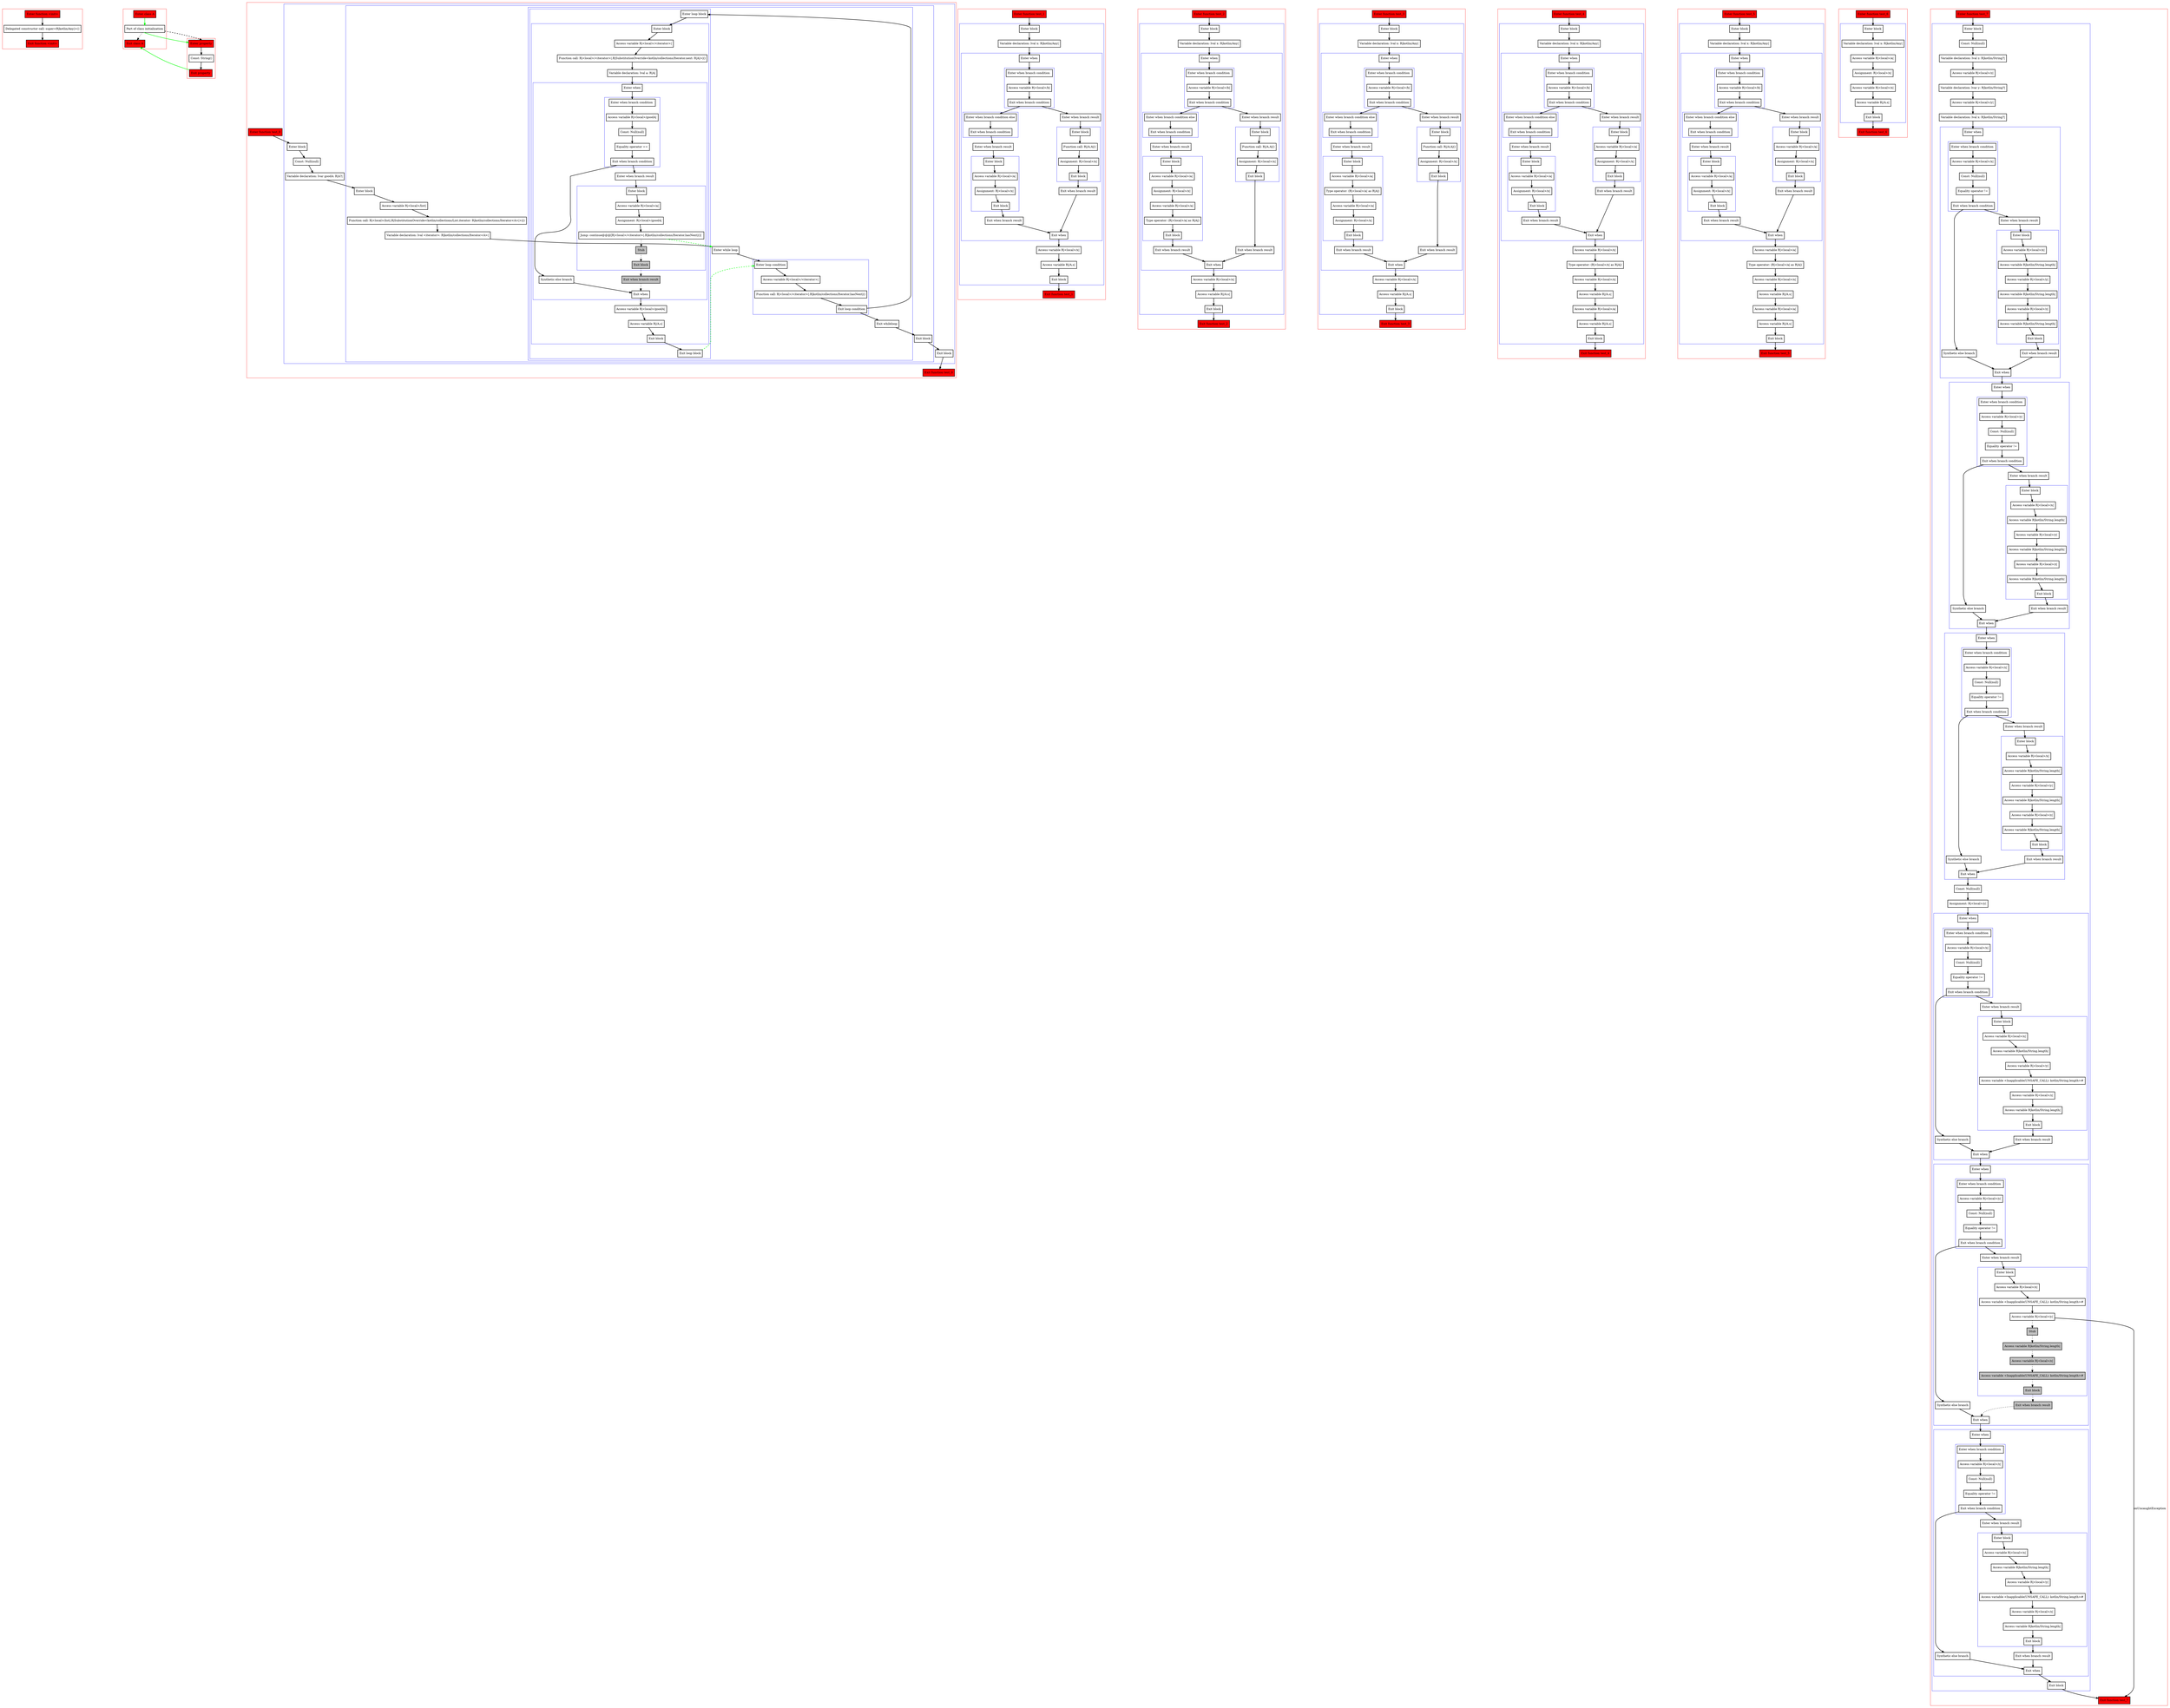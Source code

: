 digraph boundSmartcastsInBranches_kt {
    graph [nodesep=3]
    node [shape=box penwidth=2]
    edge [penwidth=2]

    subgraph cluster_0 {
        color=red
        0 [label="Enter function <init>" style="filled" fillcolor=red];
        1 [label="Delegated constructor call: super<R|kotlin/Any|>()"];
        2 [label="Exit function <init>" style="filled" fillcolor=red];
    }
    0 -> {1};
    1 -> {2};

    subgraph cluster_1 {
        color=red
        3 [label="Enter property" style="filled" fillcolor=red];
        4 [label="Const: String()"];
        5 [label="Exit property" style="filled" fillcolor=red];
    }
    3 -> {4};
    4 -> {5};
    5 -> {8} [color=green];

    subgraph cluster_2 {
        color=red
        6 [label="Enter class A" style="filled" fillcolor=red];
        7 [label="Part of class initialization"];
        8 [label="Exit class A" style="filled" fillcolor=red];
    }
    6 -> {7} [color=green];
    7 -> {8} [style=dotted];
    7 -> {3} [color=green];
    7 -> {3} [style=dashed];

    subgraph cluster_3 {
        color=red
        9 [label="Enter function test_0" style="filled" fillcolor=red];
        subgraph cluster_4 {
            color=blue
            10 [label="Enter block"];
            11 [label="Const: Null(null)"];
            12 [label="Variable declaration: lvar goodA: R|A?|"];
            subgraph cluster_5 {
                color=blue
                13 [label="Enter block"];
                14 [label="Access variable R|<local>/list|"];
                15 [label="Function call: R|<local>/list|.R|SubstitutionOverride<kotlin/collections/List.iterator: R|kotlin/collections/Iterator<A>|>|()"];
                16 [label="Variable declaration: lval <iterator>: R|kotlin/collections/Iterator<A>|"];
                subgraph cluster_6 {
                    color=blue
                    17 [label="Enter while loop"];
                    subgraph cluster_7 {
                        color=blue
                        18 [label="Enter loop condition"];
                        19 [label="Access variable R|<local>/<iterator>|"];
                        20 [label="Function call: R|<local>/<iterator>|.R|kotlin/collections/Iterator.hasNext|()"];
                        21 [label="Exit loop condition"];
                    }
                    subgraph cluster_8 {
                        color=blue
                        22 [label="Enter loop block"];
                        subgraph cluster_9 {
                            color=blue
                            23 [label="Enter block"];
                            24 [label="Access variable R|<local>/<iterator>|"];
                            25 [label="Function call: R|<local>/<iterator>|.R|SubstitutionOverride<kotlin/collections/Iterator.next: R|A|>|()"];
                            26 [label="Variable declaration: lval a: R|A|"];
                            subgraph cluster_10 {
                                color=blue
                                27 [label="Enter when"];
                                subgraph cluster_11 {
                                    color=blue
                                    28 [label="Enter when branch condition "];
                                    29 [label="Access variable R|<local>/goodA|"];
                                    30 [label="Const: Null(null)"];
                                    31 [label="Equality operator =="];
                                    32 [label="Exit when branch condition"];
                                }
                                33 [label="Synthetic else branch"];
                                34 [label="Enter when branch result"];
                                subgraph cluster_12 {
                                    color=blue
                                    35 [label="Enter block"];
                                    36 [label="Access variable R|<local>/a|"];
                                    37 [label="Assignment: R|<local>/goodA|"];
                                    38 [label="Jump: continue@@@[R|<local>/<iterator>|.R|kotlin/collections/Iterator.hasNext|()] "];
                                    39 [label="Stub" style="filled" fillcolor=gray];
                                    40 [label="Exit block" style="filled" fillcolor=gray];
                                }
                                41 [label="Exit when branch result" style="filled" fillcolor=gray];
                                42 [label="Exit when"];
                            }
                            43 [label="Access variable R|<local>/goodA|"];
                            44 [label="Access variable R|/A.s|"];
                            45 [label="Exit block"];
                        }
                        46 [label="Exit loop block"];
                    }
                    47 [label="Exit whileloop"];
                }
                48 [label="Exit block"];
            }
            49 [label="Exit block"];
        }
        50 [label="Exit function test_0" style="filled" fillcolor=red];
    }
    9 -> {10};
    10 -> {11};
    11 -> {12};
    12 -> {13};
    13 -> {14};
    14 -> {15};
    15 -> {16};
    16 -> {17};
    17 -> {18};
    18 -> {19};
    19 -> {20};
    20 -> {21};
    21 -> {47 22};
    22 -> {23};
    23 -> {24};
    24 -> {25};
    25 -> {26};
    26 -> {27};
    27 -> {28};
    28 -> {29};
    29 -> {30};
    30 -> {31};
    31 -> {32};
    32 -> {34 33};
    33 -> {42};
    34 -> {35};
    35 -> {36};
    36 -> {37};
    37 -> {38};
    38 -> {39} [style=dotted];
    38 -> {17} [color=green style=dashed];
    39 -> {40} [style=dotted];
    40 -> {41} [style=dotted];
    41 -> {42} [style=dotted];
    42 -> {43};
    43 -> {44};
    44 -> {45};
    45 -> {46};
    46 -> {18} [color=green style=dashed];
    47 -> {48};
    48 -> {49};
    49 -> {50};

    subgraph cluster_13 {
        color=red
        51 [label="Enter function test_1" style="filled" fillcolor=red];
        subgraph cluster_14 {
            color=blue
            52 [label="Enter block"];
            53 [label="Variable declaration: lval x: R|kotlin/Any|"];
            subgraph cluster_15 {
                color=blue
                54 [label="Enter when"];
                subgraph cluster_16 {
                    color=blue
                    55 [label="Enter when branch condition "];
                    56 [label="Access variable R|<local>/b|"];
                    57 [label="Exit when branch condition"];
                }
                subgraph cluster_17 {
                    color=blue
                    58 [label="Enter when branch condition else"];
                    59 [label="Exit when branch condition"];
                }
                60 [label="Enter when branch result"];
                subgraph cluster_18 {
                    color=blue
                    61 [label="Enter block"];
                    62 [label="Access variable R|<local>/a|"];
                    63 [label="Assignment: R|<local>/x|"];
                    64 [label="Exit block"];
                }
                65 [label="Exit when branch result"];
                66 [label="Enter when branch result"];
                subgraph cluster_19 {
                    color=blue
                    67 [label="Enter block"];
                    68 [label="Function call: R|/A.A|()"];
                    69 [label="Assignment: R|<local>/x|"];
                    70 [label="Exit block"];
                }
                71 [label="Exit when branch result"];
                72 [label="Exit when"];
            }
            73 [label="Access variable R|<local>/x|"];
            74 [label="Access variable R|/A.s|"];
            75 [label="Exit block"];
        }
        76 [label="Exit function test_1" style="filled" fillcolor=red];
    }
    51 -> {52};
    52 -> {53};
    53 -> {54};
    54 -> {55};
    55 -> {56};
    56 -> {57};
    57 -> {66 58};
    58 -> {59};
    59 -> {60};
    60 -> {61};
    61 -> {62};
    62 -> {63};
    63 -> {64};
    64 -> {65};
    65 -> {72};
    66 -> {67};
    67 -> {68};
    68 -> {69};
    69 -> {70};
    70 -> {71};
    71 -> {72};
    72 -> {73};
    73 -> {74};
    74 -> {75};
    75 -> {76};

    subgraph cluster_20 {
        color=red
        77 [label="Enter function test_2" style="filled" fillcolor=red];
        subgraph cluster_21 {
            color=blue
            78 [label="Enter block"];
            79 [label="Variable declaration: lval x: R|kotlin/Any|"];
            subgraph cluster_22 {
                color=blue
                80 [label="Enter when"];
                subgraph cluster_23 {
                    color=blue
                    81 [label="Enter when branch condition "];
                    82 [label="Access variable R|<local>/b|"];
                    83 [label="Exit when branch condition"];
                }
                subgraph cluster_24 {
                    color=blue
                    84 [label="Enter when branch condition else"];
                    85 [label="Exit when branch condition"];
                }
                86 [label="Enter when branch result"];
                subgraph cluster_25 {
                    color=blue
                    87 [label="Enter block"];
                    88 [label="Access variable R|<local>/a|"];
                    89 [label="Assignment: R|<local>/x|"];
                    90 [label="Access variable R|<local>/a|"];
                    91 [label="Type operator: (R|<local>/a| as R|A|)"];
                    92 [label="Exit block"];
                }
                93 [label="Exit when branch result"];
                94 [label="Enter when branch result"];
                subgraph cluster_26 {
                    color=blue
                    95 [label="Enter block"];
                    96 [label="Function call: R|/A.A|()"];
                    97 [label="Assignment: R|<local>/x|"];
                    98 [label="Exit block"];
                }
                99 [label="Exit when branch result"];
                100 [label="Exit when"];
            }
            101 [label="Access variable R|<local>/x|"];
            102 [label="Access variable R|/A.s|"];
            103 [label="Exit block"];
        }
        104 [label="Exit function test_2" style="filled" fillcolor=red];
    }
    77 -> {78};
    78 -> {79};
    79 -> {80};
    80 -> {81};
    81 -> {82};
    82 -> {83};
    83 -> {94 84};
    84 -> {85};
    85 -> {86};
    86 -> {87};
    87 -> {88};
    88 -> {89};
    89 -> {90};
    90 -> {91};
    91 -> {92};
    92 -> {93};
    93 -> {100};
    94 -> {95};
    95 -> {96};
    96 -> {97};
    97 -> {98};
    98 -> {99};
    99 -> {100};
    100 -> {101};
    101 -> {102};
    102 -> {103};
    103 -> {104};

    subgraph cluster_27 {
        color=red
        105 [label="Enter function test_3" style="filled" fillcolor=red];
        subgraph cluster_28 {
            color=blue
            106 [label="Enter block"];
            107 [label="Variable declaration: lval x: R|kotlin/Any|"];
            subgraph cluster_29 {
                color=blue
                108 [label="Enter when"];
                subgraph cluster_30 {
                    color=blue
                    109 [label="Enter when branch condition "];
                    110 [label="Access variable R|<local>/b|"];
                    111 [label="Exit when branch condition"];
                }
                subgraph cluster_31 {
                    color=blue
                    112 [label="Enter when branch condition else"];
                    113 [label="Exit when branch condition"];
                }
                114 [label="Enter when branch result"];
                subgraph cluster_32 {
                    color=blue
                    115 [label="Enter block"];
                    116 [label="Access variable R|<local>/a|"];
                    117 [label="Type operator: (R|<local>/a| as R|A|)"];
                    118 [label="Access variable R|<local>/a|"];
                    119 [label="Assignment: R|<local>/x|"];
                    120 [label="Exit block"];
                }
                121 [label="Exit when branch result"];
                122 [label="Enter when branch result"];
                subgraph cluster_33 {
                    color=blue
                    123 [label="Enter block"];
                    124 [label="Function call: R|/A.A|()"];
                    125 [label="Assignment: R|<local>/x|"];
                    126 [label="Exit block"];
                }
                127 [label="Exit when branch result"];
                128 [label="Exit when"];
            }
            129 [label="Access variable R|<local>/x|"];
            130 [label="Access variable R|/A.s|"];
            131 [label="Exit block"];
        }
        132 [label="Exit function test_3" style="filled" fillcolor=red];
    }
    105 -> {106};
    106 -> {107};
    107 -> {108};
    108 -> {109};
    109 -> {110};
    110 -> {111};
    111 -> {122 112};
    112 -> {113};
    113 -> {114};
    114 -> {115};
    115 -> {116};
    116 -> {117};
    117 -> {118};
    118 -> {119};
    119 -> {120};
    120 -> {121};
    121 -> {128};
    122 -> {123};
    123 -> {124};
    124 -> {125};
    125 -> {126};
    126 -> {127};
    127 -> {128};
    128 -> {129};
    129 -> {130};
    130 -> {131};
    131 -> {132};

    subgraph cluster_34 {
        color=red
        133 [label="Enter function test_4" style="filled" fillcolor=red];
        subgraph cluster_35 {
            color=blue
            134 [label="Enter block"];
            135 [label="Variable declaration: lval x: R|kotlin/Any|"];
            subgraph cluster_36 {
                color=blue
                136 [label="Enter when"];
                subgraph cluster_37 {
                    color=blue
                    137 [label="Enter when branch condition "];
                    138 [label="Access variable R|<local>/b|"];
                    139 [label="Exit when branch condition"];
                }
                subgraph cluster_38 {
                    color=blue
                    140 [label="Enter when branch condition else"];
                    141 [label="Exit when branch condition"];
                }
                142 [label="Enter when branch result"];
                subgraph cluster_39 {
                    color=blue
                    143 [label="Enter block"];
                    144 [label="Access variable R|<local>/a|"];
                    145 [label="Assignment: R|<local>/x|"];
                    146 [label="Exit block"];
                }
                147 [label="Exit when branch result"];
                148 [label="Enter when branch result"];
                subgraph cluster_40 {
                    color=blue
                    149 [label="Enter block"];
                    150 [label="Access variable R|<local>/a|"];
                    151 [label="Assignment: R|<local>/x|"];
                    152 [label="Exit block"];
                }
                153 [label="Exit when branch result"];
                154 [label="Exit when"];
            }
            155 [label="Access variable R|<local>/x|"];
            156 [label="Type operator: (R|<local>/x| as R|A|)"];
            157 [label="Access variable R|<local>/x|"];
            158 [label="Access variable R|/A.s|"];
            159 [label="Access variable R|<local>/a|"];
            160 [label="Access variable R|/A.s|"];
            161 [label="Exit block"];
        }
        162 [label="Exit function test_4" style="filled" fillcolor=red];
    }
    133 -> {134};
    134 -> {135};
    135 -> {136};
    136 -> {137};
    137 -> {138};
    138 -> {139};
    139 -> {148 140};
    140 -> {141};
    141 -> {142};
    142 -> {143};
    143 -> {144};
    144 -> {145};
    145 -> {146};
    146 -> {147};
    147 -> {154};
    148 -> {149};
    149 -> {150};
    150 -> {151};
    151 -> {152};
    152 -> {153};
    153 -> {154};
    154 -> {155};
    155 -> {156};
    156 -> {157};
    157 -> {158};
    158 -> {159};
    159 -> {160};
    160 -> {161};
    161 -> {162};

    subgraph cluster_41 {
        color=red
        163 [label="Enter function test_5" style="filled" fillcolor=red];
        subgraph cluster_42 {
            color=blue
            164 [label="Enter block"];
            165 [label="Variable declaration: lval x: R|kotlin/Any|"];
            subgraph cluster_43 {
                color=blue
                166 [label="Enter when"];
                subgraph cluster_44 {
                    color=blue
                    167 [label="Enter when branch condition "];
                    168 [label="Access variable R|<local>/b|"];
                    169 [label="Exit when branch condition"];
                }
                subgraph cluster_45 {
                    color=blue
                    170 [label="Enter when branch condition else"];
                    171 [label="Exit when branch condition"];
                }
                172 [label="Enter when branch result"];
                subgraph cluster_46 {
                    color=blue
                    173 [label="Enter block"];
                    174 [label="Access variable R|<local>/a|"];
                    175 [label="Assignment: R|<local>/x|"];
                    176 [label="Exit block"];
                }
                177 [label="Exit when branch result"];
                178 [label="Enter when branch result"];
                subgraph cluster_47 {
                    color=blue
                    179 [label="Enter block"];
                    180 [label="Access variable R|<local>/a|"];
                    181 [label="Assignment: R|<local>/x|"];
                    182 [label="Exit block"];
                }
                183 [label="Exit when branch result"];
                184 [label="Exit when"];
            }
            185 [label="Access variable R|<local>/a|"];
            186 [label="Type operator: (R|<local>/a| as R|A|)"];
            187 [label="Access variable R|<local>/x|"];
            188 [label="Access variable R|/A.s|"];
            189 [label="Access variable R|<local>/a|"];
            190 [label="Access variable R|/A.s|"];
            191 [label="Exit block"];
        }
        192 [label="Exit function test_5" style="filled" fillcolor=red];
    }
    163 -> {164};
    164 -> {165};
    165 -> {166};
    166 -> {167};
    167 -> {168};
    168 -> {169};
    169 -> {178 170};
    170 -> {171};
    171 -> {172};
    172 -> {173};
    173 -> {174};
    174 -> {175};
    175 -> {176};
    176 -> {177};
    177 -> {184};
    178 -> {179};
    179 -> {180};
    180 -> {181};
    181 -> {182};
    182 -> {183};
    183 -> {184};
    184 -> {185};
    185 -> {186};
    186 -> {187};
    187 -> {188};
    188 -> {189};
    189 -> {190};
    190 -> {191};
    191 -> {192};

    subgraph cluster_48 {
        color=red
        193 [label="Enter function test_6" style="filled" fillcolor=red];
        subgraph cluster_49 {
            color=blue
            194 [label="Enter block"];
            195 [label="Variable declaration: lval x: R|kotlin/Any|"];
            196 [label="Access variable R|<local>/a|"];
            197 [label="Assignment: R|<local>/x|"];
            198 [label="Access variable R|<local>/x|"];
            199 [label="Access variable R|/A.s|"];
            200 [label="Exit block"];
        }
        201 [label="Exit function test_6" style="filled" fillcolor=red];
    }
    193 -> {194};
    194 -> {195};
    195 -> {196};
    196 -> {197};
    197 -> {198};
    198 -> {199};
    199 -> {200};
    200 -> {201};

    subgraph cluster_50 {
        color=red
        202 [label="Enter function test_7" style="filled" fillcolor=red];
        subgraph cluster_51 {
            color=blue
            203 [label="Enter block"];
            204 [label="Const: Null(null)"];
            205 [label="Variable declaration: lval z: R|kotlin/String?|"];
            206 [label="Access variable R|<local>/z|"];
            207 [label="Variable declaration: lvar y: R|kotlin/String?|"];
            208 [label="Access variable R|<local>/y|"];
            209 [label="Variable declaration: lval x: R|kotlin/String?|"];
            subgraph cluster_52 {
                color=blue
                210 [label="Enter when"];
                subgraph cluster_53 {
                    color=blue
                    211 [label="Enter when branch condition "];
                    212 [label="Access variable R|<local>/x|"];
                    213 [label="Const: Null(null)"];
                    214 [label="Equality operator !="];
                    215 [label="Exit when branch condition"];
                }
                216 [label="Synthetic else branch"];
                217 [label="Enter when branch result"];
                subgraph cluster_54 {
                    color=blue
                    218 [label="Enter block"];
                    219 [label="Access variable R|<local>/x|"];
                    220 [label="Access variable R|kotlin/String.length|"];
                    221 [label="Access variable R|<local>/y|"];
                    222 [label="Access variable R|kotlin/String.length|"];
                    223 [label="Access variable R|<local>/z|"];
                    224 [label="Access variable R|kotlin/String.length|"];
                    225 [label="Exit block"];
                }
                226 [label="Exit when branch result"];
                227 [label="Exit when"];
            }
            subgraph cluster_55 {
                color=blue
                228 [label="Enter when"];
                subgraph cluster_56 {
                    color=blue
                    229 [label="Enter when branch condition "];
                    230 [label="Access variable R|<local>/y|"];
                    231 [label="Const: Null(null)"];
                    232 [label="Equality operator !="];
                    233 [label="Exit when branch condition"];
                }
                234 [label="Synthetic else branch"];
                235 [label="Enter when branch result"];
                subgraph cluster_57 {
                    color=blue
                    236 [label="Enter block"];
                    237 [label="Access variable R|<local>/x|"];
                    238 [label="Access variable R|kotlin/String.length|"];
                    239 [label="Access variable R|<local>/y|"];
                    240 [label="Access variable R|kotlin/String.length|"];
                    241 [label="Access variable R|<local>/z|"];
                    242 [label="Access variable R|kotlin/String.length|"];
                    243 [label="Exit block"];
                }
                244 [label="Exit when branch result"];
                245 [label="Exit when"];
            }
            subgraph cluster_58 {
                color=blue
                246 [label="Enter when"];
                subgraph cluster_59 {
                    color=blue
                    247 [label="Enter when branch condition "];
                    248 [label="Access variable R|<local>/z|"];
                    249 [label="Const: Null(null)"];
                    250 [label="Equality operator !="];
                    251 [label="Exit when branch condition"];
                }
                252 [label="Synthetic else branch"];
                253 [label="Enter when branch result"];
                subgraph cluster_60 {
                    color=blue
                    254 [label="Enter block"];
                    255 [label="Access variable R|<local>/x|"];
                    256 [label="Access variable R|kotlin/String.length|"];
                    257 [label="Access variable R|<local>/y|"];
                    258 [label="Access variable R|kotlin/String.length|"];
                    259 [label="Access variable R|<local>/z|"];
                    260 [label="Access variable R|kotlin/String.length|"];
                    261 [label="Exit block"];
                }
                262 [label="Exit when branch result"];
                263 [label="Exit when"];
            }
            264 [label="Const: Null(null)"];
            265 [label="Assignment: R|<local>/y|"];
            subgraph cluster_61 {
                color=blue
                266 [label="Enter when"];
                subgraph cluster_62 {
                    color=blue
                    267 [label="Enter when branch condition "];
                    268 [label="Access variable R|<local>/x|"];
                    269 [label="Const: Null(null)"];
                    270 [label="Equality operator !="];
                    271 [label="Exit when branch condition"];
                }
                272 [label="Synthetic else branch"];
                273 [label="Enter when branch result"];
                subgraph cluster_63 {
                    color=blue
                    274 [label="Enter block"];
                    275 [label="Access variable R|<local>/x|"];
                    276 [label="Access variable R|kotlin/String.length|"];
                    277 [label="Access variable R|<local>/y|"];
                    278 [label="Access variable <Inapplicable(UNSAFE_CALL): kotlin/String.length>#"];
                    279 [label="Access variable R|<local>/z|"];
                    280 [label="Access variable R|kotlin/String.length|"];
                    281 [label="Exit block"];
                }
                282 [label="Exit when branch result"];
                283 [label="Exit when"];
            }
            subgraph cluster_64 {
                color=blue
                284 [label="Enter when"];
                subgraph cluster_65 {
                    color=blue
                    285 [label="Enter when branch condition "];
                    286 [label="Access variable R|<local>/y|"];
                    287 [label="Const: Null(null)"];
                    288 [label="Equality operator !="];
                    289 [label="Exit when branch condition"];
                }
                290 [label="Synthetic else branch"];
                291 [label="Enter when branch result"];
                subgraph cluster_66 {
                    color=blue
                    292 [label="Enter block"];
                    293 [label="Access variable R|<local>/x|"];
                    294 [label="Access variable <Inapplicable(UNSAFE_CALL): kotlin/String.length>#"];
                    295 [label="Access variable R|<local>/y|"];
                    296 [label="Stub" style="filled" fillcolor=gray];
                    297 [label="Access variable R|kotlin/String.length|" style="filled" fillcolor=gray];
                    298 [label="Access variable R|<local>/z|" style="filled" fillcolor=gray];
                    299 [label="Access variable <Inapplicable(UNSAFE_CALL): kotlin/String.length>#" style="filled" fillcolor=gray];
                    300 [label="Exit block" style="filled" fillcolor=gray];
                }
                301 [label="Exit when branch result" style="filled" fillcolor=gray];
                302 [label="Exit when"];
            }
            subgraph cluster_67 {
                color=blue
                303 [label="Enter when"];
                subgraph cluster_68 {
                    color=blue
                    304 [label="Enter when branch condition "];
                    305 [label="Access variable R|<local>/z|"];
                    306 [label="Const: Null(null)"];
                    307 [label="Equality operator !="];
                    308 [label="Exit when branch condition"];
                }
                309 [label="Synthetic else branch"];
                310 [label="Enter when branch result"];
                subgraph cluster_69 {
                    color=blue
                    311 [label="Enter block"];
                    312 [label="Access variable R|<local>/x|"];
                    313 [label="Access variable R|kotlin/String.length|"];
                    314 [label="Access variable R|<local>/y|"];
                    315 [label="Access variable <Inapplicable(UNSAFE_CALL): kotlin/String.length>#"];
                    316 [label="Access variable R|<local>/z|"];
                    317 [label="Access variable R|kotlin/String.length|"];
                    318 [label="Exit block"];
                }
                319 [label="Exit when branch result"];
                320 [label="Exit when"];
            }
            321 [label="Exit block"];
        }
        322 [label="Exit function test_7" style="filled" fillcolor=red];
    }
    202 -> {203};
    203 -> {204};
    204 -> {205};
    205 -> {206};
    206 -> {207};
    207 -> {208};
    208 -> {209};
    209 -> {210};
    210 -> {211};
    211 -> {212};
    212 -> {213};
    213 -> {214};
    214 -> {215};
    215 -> {217 216};
    216 -> {227};
    217 -> {218};
    218 -> {219};
    219 -> {220};
    220 -> {221};
    221 -> {222};
    222 -> {223};
    223 -> {224};
    224 -> {225};
    225 -> {226};
    226 -> {227};
    227 -> {228};
    228 -> {229};
    229 -> {230};
    230 -> {231};
    231 -> {232};
    232 -> {233};
    233 -> {235 234};
    234 -> {245};
    235 -> {236};
    236 -> {237};
    237 -> {238};
    238 -> {239};
    239 -> {240};
    240 -> {241};
    241 -> {242};
    242 -> {243};
    243 -> {244};
    244 -> {245};
    245 -> {246};
    246 -> {247};
    247 -> {248};
    248 -> {249};
    249 -> {250};
    250 -> {251};
    251 -> {253 252};
    252 -> {263};
    253 -> {254};
    254 -> {255};
    255 -> {256};
    256 -> {257};
    257 -> {258};
    258 -> {259};
    259 -> {260};
    260 -> {261};
    261 -> {262};
    262 -> {263};
    263 -> {264};
    264 -> {265};
    265 -> {266};
    266 -> {267};
    267 -> {268};
    268 -> {269};
    269 -> {270};
    270 -> {271};
    271 -> {273 272};
    272 -> {283};
    273 -> {274};
    274 -> {275};
    275 -> {276};
    276 -> {277};
    277 -> {278};
    278 -> {279};
    279 -> {280};
    280 -> {281};
    281 -> {282};
    282 -> {283};
    283 -> {284};
    284 -> {285};
    285 -> {286};
    286 -> {287};
    287 -> {288};
    288 -> {289};
    289 -> {291 290};
    290 -> {302};
    291 -> {292};
    292 -> {293};
    293 -> {294};
    294 -> {295};
    295 -> {322}    [label=onUncaughtException];
    295 -> {296} [style=dotted];
    296 -> {297} [style=dotted];
    297 -> {298} [style=dotted];
    298 -> {299} [style=dotted];
    299 -> {300} [style=dotted];
    300 -> {301} [style=dotted];
    301 -> {302} [style=dotted];
    302 -> {303};
    303 -> {304};
    304 -> {305};
    305 -> {306};
    306 -> {307};
    307 -> {308};
    308 -> {310 309};
    309 -> {320};
    310 -> {311};
    311 -> {312};
    312 -> {313};
    313 -> {314};
    314 -> {315};
    315 -> {316};
    316 -> {317};
    317 -> {318};
    318 -> {319};
    319 -> {320};
    320 -> {321};
    321 -> {322};

}

